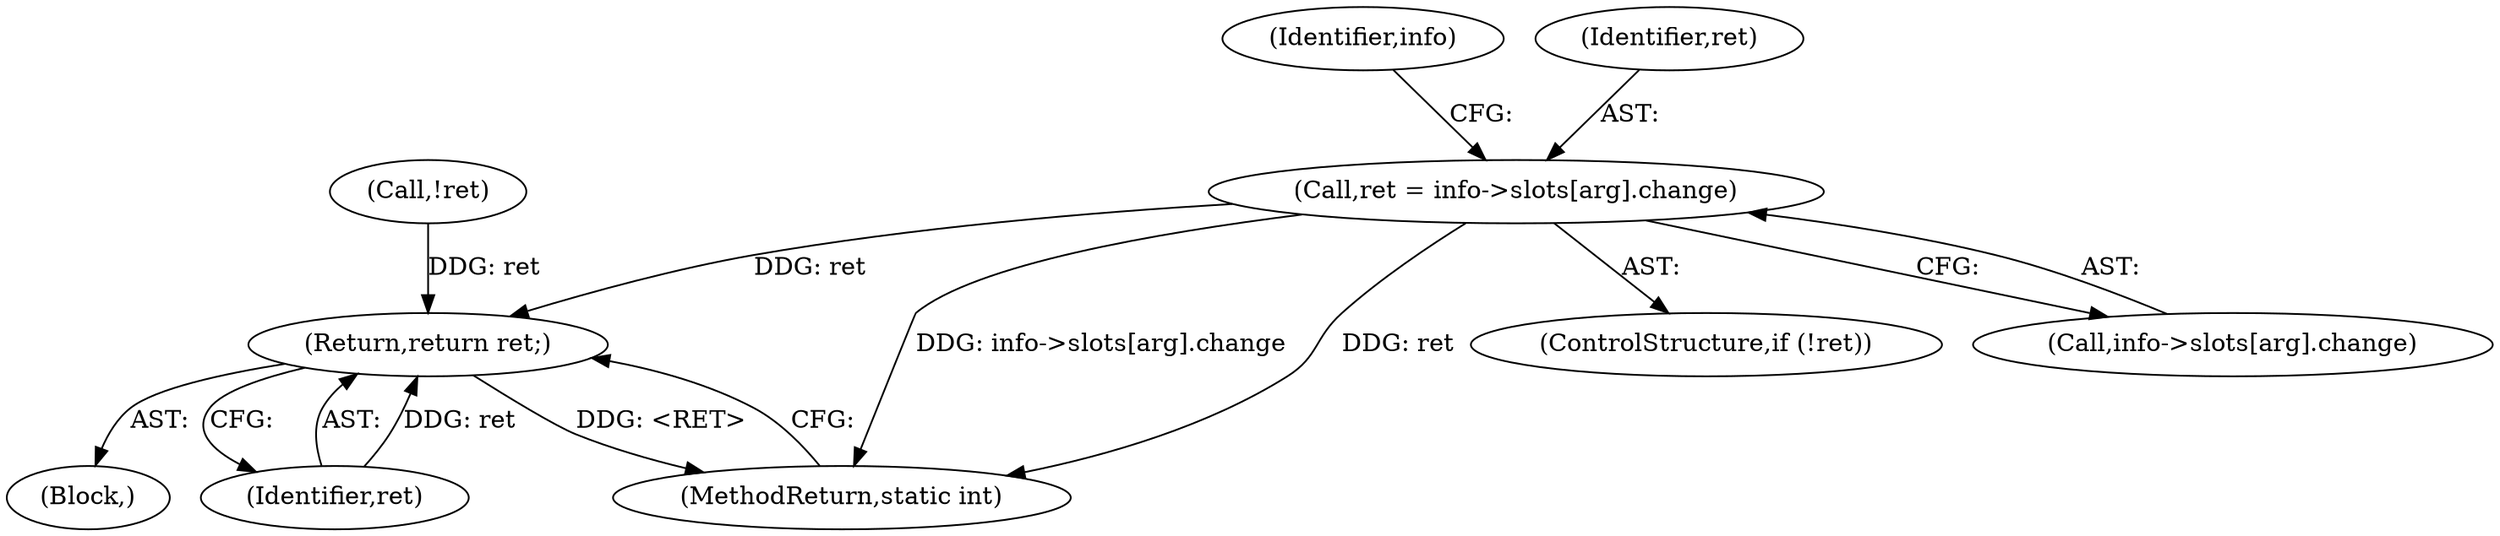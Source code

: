 digraph "0_linux_9de4ee40547fd315d4a0ed1dd15a2fa3559ad707@array" {
"1000161" [label="(Call,ret = info->slots[arg].change)"];
"1000172" [label="(Return,return ret;)"];
"1000161" [label="(Call,ret = info->slots[arg].change)"];
"1000173" [label="(Identifier,ret)"];
"1000171" [label="(Identifier,info)"];
"1000162" [label="(Identifier,ret)"];
"1000104" [label="(Block,)"];
"1000159" [label="(Call,!ret)"];
"1000174" [label="(MethodReturn,static int)"];
"1000158" [label="(ControlStructure,if (!ret))"];
"1000163" [label="(Call,info->slots[arg].change)"];
"1000172" [label="(Return,return ret;)"];
"1000161" -> "1000158"  [label="AST: "];
"1000161" -> "1000163"  [label="CFG: "];
"1000162" -> "1000161"  [label="AST: "];
"1000163" -> "1000161"  [label="AST: "];
"1000171" -> "1000161"  [label="CFG: "];
"1000161" -> "1000174"  [label="DDG: info->slots[arg].change"];
"1000161" -> "1000174"  [label="DDG: ret"];
"1000161" -> "1000172"  [label="DDG: ret"];
"1000172" -> "1000104"  [label="AST: "];
"1000172" -> "1000173"  [label="CFG: "];
"1000173" -> "1000172"  [label="AST: "];
"1000174" -> "1000172"  [label="CFG: "];
"1000172" -> "1000174"  [label="DDG: <RET>"];
"1000173" -> "1000172"  [label="DDG: ret"];
"1000159" -> "1000172"  [label="DDG: ret"];
}
